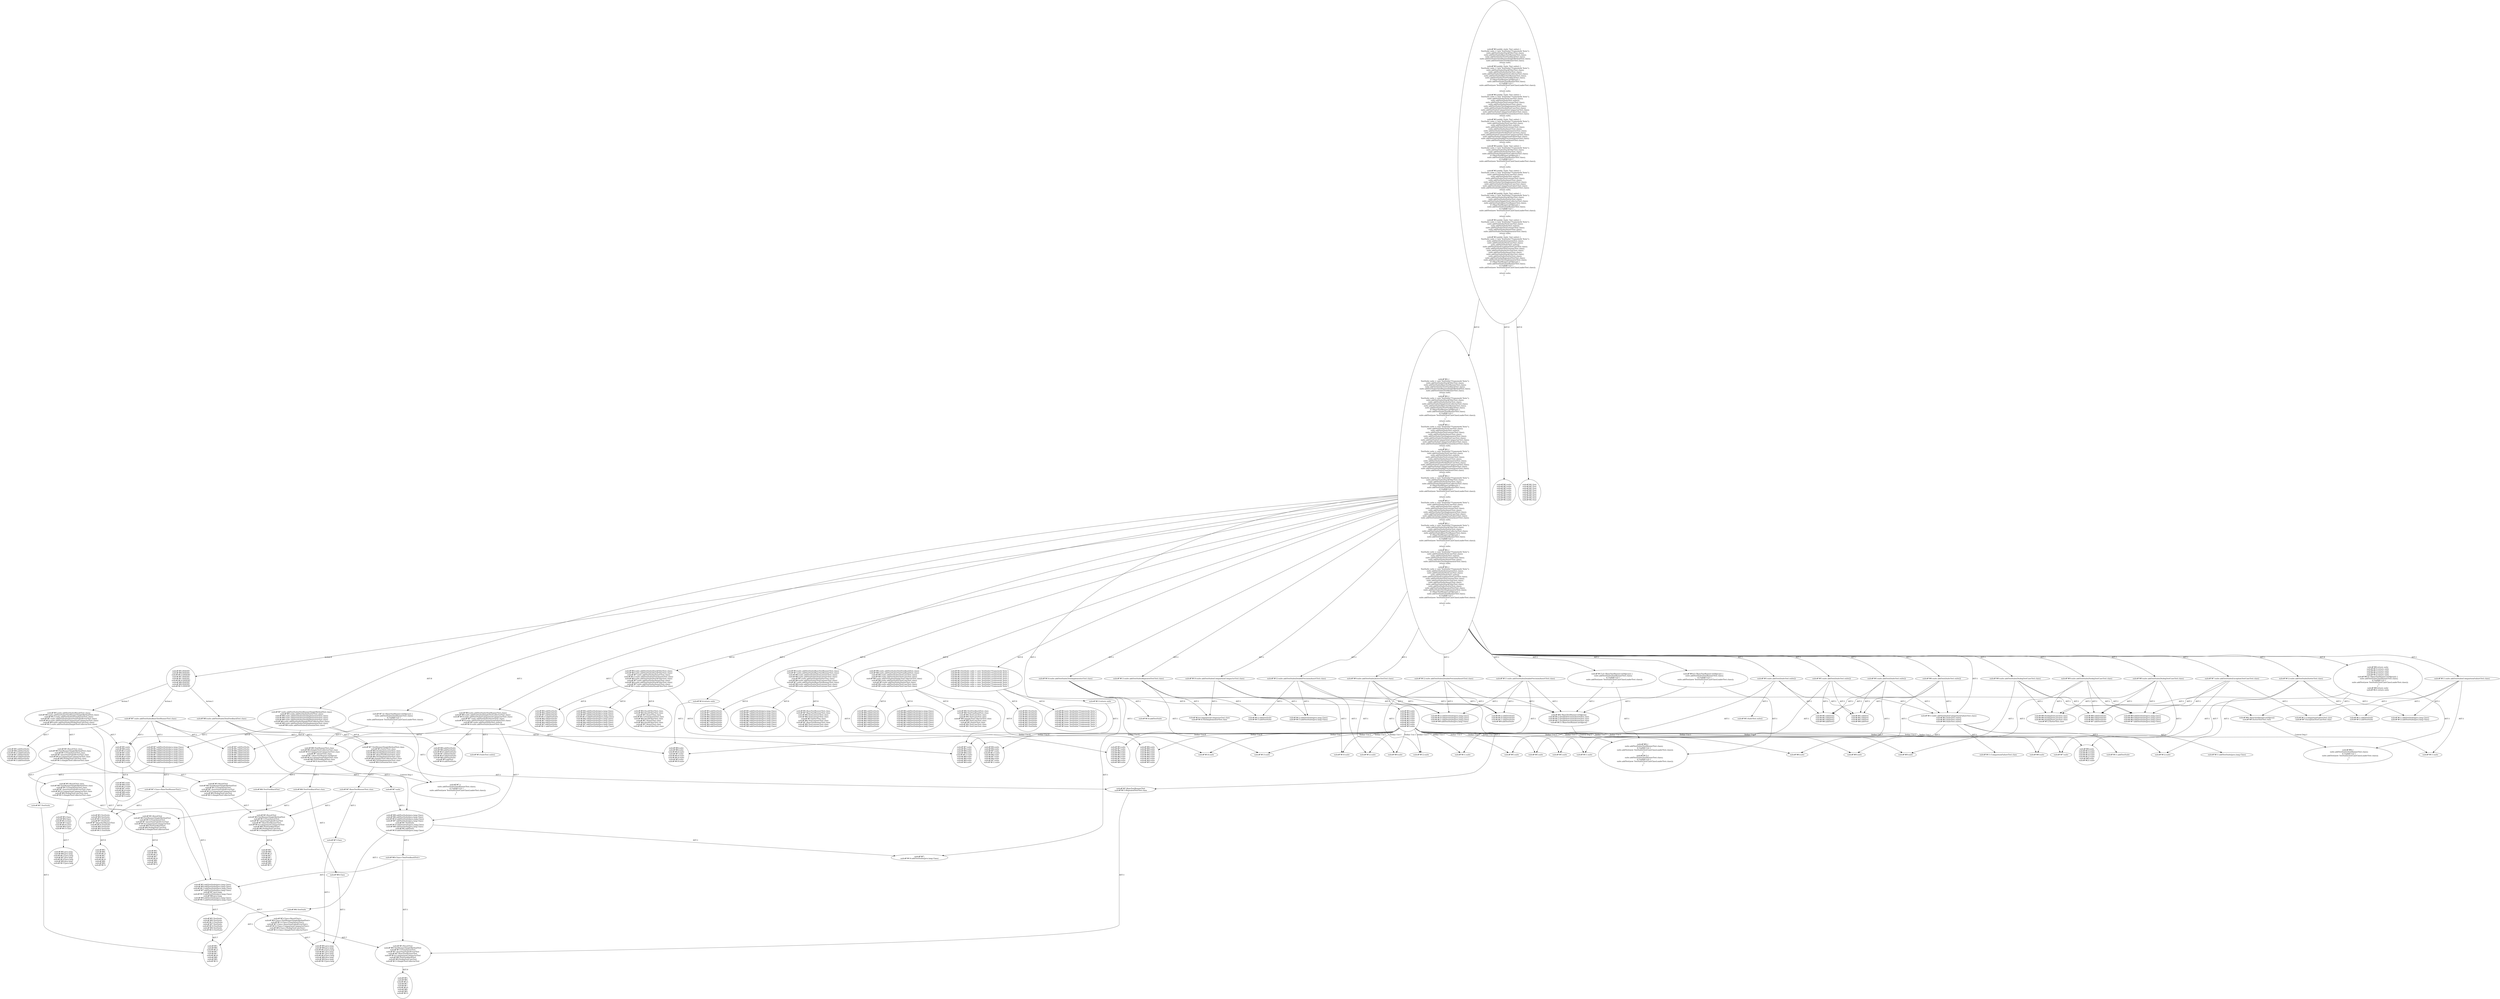digraph "Pattern" {
0 [label="suite#?#5:INSERT
suite#?#9:INSERT
suite#?#13:INSERT
suite#?#7:INSERT
suite#?#7:INSERT
suite#?#10:INSERT
suite#?#8:INSERT
suite#?#9:INSERT
suite#?#15:INSERT" shape=ellipse]
1 [label="suite#?#2:\{
    TestSuite suite = new TestSuite(\"Framework Tests\");
    suite.addTestSuite(StackFilterTest.class);
    suite.addTestSuite(BaseTestRunnerTest.class);
    suite.addTestSuite(TextFeedbackTest.class);
    suite.addTestSuite(TextRunnerSingleMethodTest.class);
    suite.addTestSuite(TextRunnerTest.class);
    return suite;
\}
suite#?#2:\{
    TestSuite suite = new TestSuite(\"Framework Tests\");
    suite.addTestSuite(StackFilterTest.class);
    suite.addTestSuite(SorterTest.class);
    suite.addTestSuite(SimpleTestCollectorTest.class);
    suite.addTestSuite(BaseTestRunnerTest.class);
    suite.addTestSuite(TextFeedbackTest.class);
    if (!BaseTestRunner.inVAJava()) \{
        suite.addTestSuite(TextRunnerTest.class);
        if (!isJDK11()) \{
            suite.addTest(new TestSuite(TestCaseClassLoaderTest.class));
        \}
    \}
    return suite;
\}
suite#?#2:\{
    TestSuite suite = new TestSuite(\"Framework Tests\");
    suite.addTestSuite(TestCaseTest.class);
    suite.addTest(SuiteTest.suite());
    suite.addTestSuite(TestListenerTest.class);
    suite.addTestSuite(AssertTest.class);
    suite.addTestSuite(TestImplementorTest.class);
    suite.addTestSuite(NoArgTestCaseTest.class);
    suite.addTestSuite(ComparisonCompactorTest.class);
    suite.addTestSuite(ComparisonFailureTest.class);
    suite.addTestSuite(DoublePrecisionAssertTest.class);
    return suite;
\}
suite#?#2:\{
    TestSuite suite = new TestSuite(\"Framework Tests\");
    suite.addTestSuite(TestCaseTest.class);
    suite.addTest(SuiteTest.suite());
    suite.addTestSuite(TestListenerTest.class);
    suite.addTestSuite(AssertTest.class);
    suite.addTestSuite(TestImplementorTest.class);
    suite.addTestSuite(NoArgTestCaseTest.class);
    suite.addTestSuite(ComparisonCompactorTest.class);
    suite.addTestSuite(ComparisonFailureTest.class);
    suite.addTestSuite(DoublePrecisionAssertTest.class);
    suite.addTestSuite(FloatAssertTest.class);
    return suite;
\}
suite#?#2:\{
    TestSuite suite = new TestSuite(\"Framework Tests\");
    suite.addTestSuite(StackFilterTest.class);
    suite.addTestSuite(SorterTest.class);
    suite.addTestSuite(SimpleTestCollectorTest.class);
    if (!BaseTestRunner.inVAJava()) \{
        suite.addTestSuite(TextRunnerTest.class);
        if (!isJDK11()) \{
            suite.addTest(new TestSuite(TestCaseClassLoaderTest.class));
        \}
    \}
    return suite;
\}
suite#?#2:\{
    TestSuite suite = new TestSuite(\"Framework Tests\");
    suite.addTestSuite(TestCaseTest.class);
    suite.addTest(SuiteTest.suite());
    suite.addTestSuite(TestListenerTest.class);
    suite.addTestSuite(AssertTest.class);
    suite.addTestSuite(TestImplementorTest.class);
    suite.addTestSuite(NoArgTestCaseTest.class);
    suite.addTestSuite(ComparisonFailureTest.class);
    suite.addTestSuite(DoublePrecisionAssertTest.class);
    return suite;
\}
suite#?#2:\{
    TestSuite suite = new TestSuite(\"Framework Tests\");
    suite.addTestSuite(StackFilterTest.class);
    suite.addTestSuite(SorterTest.class);
    suite.addTestSuite(SimpleTestCollectorTest.class);
    suite.addTestSuite(BaseTestRunnerTest.class);
    if (!BaseTestRunner.inVAJava()) \{
        suite.addTestSuite(TextRunnerTest.class);
        if (!isJDK11()) \{
            suite.addTest(new TestSuite(TestCaseClassLoaderTest.class));
        \}
    \}
    return suite;
\}
suite#?#2:\{
    TestSuite suite = new TestSuite(\"Framework Tests\");
    suite.addTestSuite(TestCaseTest.class);
    suite.addTest(SuiteTest.suite());
    suite.addTestSuite(TestListenerTest.class);
    suite.addTestSuite(AssertTest.class);
    suite.addTestSuite(TestImplementorTest.class);
    return suite;
\}
suite#?#2:\{
    TestSuite suite = new TestSuite(\"Framework Tests\");
    suite.addTestSuite(ExtensionTest.class);
    suite.addTestSuite(TestCaseTest.class);
    suite.addTest(SuiteTest.suite());
    suite.addTestSuite(ExceptionTestCaseTest.class);
    suite.addTestSuite(TestListenerTest.class);
    suite.addTestSuite(ActiveTestTest.class);
    suite.addTestSuite(AssertTest.class);
    suite.addTestSuite(StackFilterTest.class);
    suite.addTestSuite(SorterTest.class);
    suite.addTestSuite(RepeatedTestTest.class);
    suite.addTestSuite(TestImplementorTest.class);
    if (!BaseTestRunner.inVAJava()) \{
        suite.addTestSuite(TextRunnerTest.class);
        if (!isJDK11()) \{
            suite.addTest(new TestSuite(TestCaseClassLoaderTest.class));
        \}
    \}
    return suite;
\}" shape=ellipse]
2 [label="suite#?#2:public static Test suite() \{
    TestSuite suite = new TestSuite(\"Framework Tests\");
    suite.addTestSuite(StackFilterTest.class);
    suite.addTestSuite(BaseTestRunnerTest.class);
    suite.addTestSuite(TextFeedbackTest.class);
    suite.addTestSuite(TextRunnerSingleMethodTest.class);
    suite.addTestSuite(TextRunnerTest.class);
    return suite;
\}
suite#?#2:public static Test suite() \{
    TestSuite suite = new TestSuite(\"Framework Tests\");
    suite.addTestSuite(StackFilterTest.class);
    suite.addTestSuite(SorterTest.class);
    suite.addTestSuite(SimpleTestCollectorTest.class);
    suite.addTestSuite(BaseTestRunnerTest.class);
    suite.addTestSuite(TextFeedbackTest.class);
    if (!BaseTestRunner.inVAJava()) \{
        suite.addTestSuite(TextRunnerTest.class);
        if (!isJDK11()) \{
            suite.addTest(new TestSuite(TestCaseClassLoaderTest.class));
        \}
    \}
    return suite;
\}
suite#?#2:public static Test suite() \{
    TestSuite suite = new TestSuite(\"Framework Tests\");
    suite.addTestSuite(TestCaseTest.class);
    suite.addTest(SuiteTest.suite());
    suite.addTestSuite(TestListenerTest.class);
    suite.addTestSuite(AssertTest.class);
    suite.addTestSuite(TestImplementorTest.class);
    suite.addTestSuite(NoArgTestCaseTest.class);
    suite.addTestSuite(ComparisonCompactorTest.class);
    suite.addTestSuite(ComparisonFailureTest.class);
    suite.addTestSuite(DoublePrecisionAssertTest.class);
    return suite;
\}
suite#?#2:public static Test suite() \{
    TestSuite suite = new TestSuite(\"Framework Tests\");
    suite.addTestSuite(TestCaseTest.class);
    suite.addTest(SuiteTest.suite());
    suite.addTestSuite(TestListenerTest.class);
    suite.addTestSuite(AssertTest.class);
    suite.addTestSuite(TestImplementorTest.class);
    suite.addTestSuite(NoArgTestCaseTest.class);
    suite.addTestSuite(ComparisonCompactorTest.class);
    suite.addTestSuite(ComparisonFailureTest.class);
    suite.addTestSuite(DoublePrecisionAssertTest.class);
    suite.addTestSuite(FloatAssertTest.class);
    return suite;
\}
suite#?#2:public static Test suite() \{
    TestSuite suite = new TestSuite(\"Framework Tests\");
    suite.addTestSuite(StackFilterTest.class);
    suite.addTestSuite(SorterTest.class);
    suite.addTestSuite(SimpleTestCollectorTest.class);
    if (!BaseTestRunner.inVAJava()) \{
        suite.addTestSuite(TextRunnerTest.class);
        if (!isJDK11()) \{
            suite.addTest(new TestSuite(TestCaseClassLoaderTest.class));
        \}
    \}
    return suite;
\}
suite#?#2:public static Test suite() \{
    TestSuite suite = new TestSuite(\"Framework Tests\");
    suite.addTestSuite(TestCaseTest.class);
    suite.addTest(SuiteTest.suite());
    suite.addTestSuite(TestListenerTest.class);
    suite.addTestSuite(AssertTest.class);
    suite.addTestSuite(TestImplementorTest.class);
    suite.addTestSuite(NoArgTestCaseTest.class);
    suite.addTestSuite(ComparisonFailureTest.class);
    suite.addTestSuite(DoublePrecisionAssertTest.class);
    return suite;
\}
suite#?#2:public static Test suite() \{
    TestSuite suite = new TestSuite(\"Framework Tests\");
    suite.addTestSuite(StackFilterTest.class);
    suite.addTestSuite(SorterTest.class);
    suite.addTestSuite(SimpleTestCollectorTest.class);
    suite.addTestSuite(BaseTestRunnerTest.class);
    if (!BaseTestRunner.inVAJava()) \{
        suite.addTestSuite(TextRunnerTest.class);
        if (!isJDK11()) \{
            suite.addTest(new TestSuite(TestCaseClassLoaderTest.class));
        \}
    \}
    return suite;
\}
suite#?#2:public static Test suite() \{
    TestSuite suite = new TestSuite(\"Framework Tests\");
    suite.addTestSuite(TestCaseTest.class);
    suite.addTest(SuiteTest.suite());
    suite.addTestSuite(TestListenerTest.class);
    suite.addTestSuite(AssertTest.class);
    suite.addTestSuite(TestImplementorTest.class);
    return suite;
\}
suite#?#2:public static Test suite() \{
    TestSuite suite = new TestSuite(\"Framework Tests\");
    suite.addTestSuite(ExtensionTest.class);
    suite.addTestSuite(TestCaseTest.class);
    suite.addTest(SuiteTest.suite());
    suite.addTestSuite(ExceptionTestCaseTest.class);
    suite.addTestSuite(TestListenerTest.class);
    suite.addTestSuite(ActiveTestTest.class);
    suite.addTestSuite(AssertTest.class);
    suite.addTestSuite(StackFilterTest.class);
    suite.addTestSuite(SorterTest.class);
    suite.addTestSuite(RepeatedTestTest.class);
    suite.addTestSuite(TestImplementorTest.class);
    if (!BaseTestRunner.inVAJava()) \{
        suite.addTestSuite(TextRunnerTest.class);
        if (!isJDK11()) \{
            suite.addTest(new TestSuite(TestCaseClassLoaderTest.class));
        \}
    \}
    return suite;
\}" shape=ellipse]
3 [label="suite#?#2:suite
suite#?#2:suite
suite#?#2:suite
suite#?#2:suite
suite#?#2:suite
suite#?#2:suite
suite#?#2:suite
suite#?#2:suite
suite#?#2:suite" shape=ellipse]
4 [label="suite#?#2:Test
suite#?#2:Test
suite#?#2:Test
suite#?#2:Test
suite#?#2:Test
suite#?#2:Test
suite#?#2:Test
suite#?#2:Test
suite#?#2:Test" shape=ellipse]
5 [label="suite#?#3:TestSuite suite = new TestSuite(\"Framework Tests\")
suite#?#3:TestSuite suite = new TestSuite(\"Framework Tests\")
suite#?#3:TestSuite suite = new TestSuite(\"Framework Tests\")
suite#?#3:TestSuite suite = new TestSuite(\"Framework Tests\")
suite#?#3:TestSuite suite = new TestSuite(\"Framework Tests\")
suite#?#3:TestSuite suite = new TestSuite(\"Framework Tests\")
suite#?#3:TestSuite suite = new TestSuite(\"Framework Tests\")
suite#?#3:TestSuite suite = new TestSuite(\"Framework Tests\")
suite#?#3:TestSuite suite = new TestSuite(\"Framework Tests\")" shape=ellipse]
6 [label="suite#?#3:suite
suite#?#3:suite
suite#?#3:suite
suite#?#3:suite
suite#?#3:suite
suite#?#3:suite
suite#?#3:suite
suite#?#3:suite
suite#?#3:suite" shape=ellipse]
7 [label="suite#?#3:TestSuite
suite#?#3:TestSuite
suite#?#3:TestSuite
suite#?#3:TestSuite
suite#?#3:TestSuite
suite#?#3:TestSuite
suite#?#3:TestSuite
suite#?#3:TestSuite
suite#?#3:TestSuite" shape=ellipse]
8 [label="suite#?#3:new TestSuite(\"Framework Tests\")
suite#?#3:new TestSuite(\"Framework Tests\")
suite#?#3:new TestSuite(\"Framework Tests\")
suite#?#3:new TestSuite(\"Framework Tests\")
suite#?#3:new TestSuite(\"Framework Tests\")
suite#?#3:new TestSuite(\"Framework Tests\")
suite#?#3:new TestSuite(\"Framework Tests\")
suite#?#3:new TestSuite(\"Framework Tests\")
suite#?#3:new TestSuite(\"Framework Tests\")" shape=ellipse]
9 [label="suite#?#4:suite.addTestSuite(StackFilterTest.class)
suite#?#4:suite.addTestSuite(StackFilterTest.class)
suite#?#7:suite.addTestSuite(AssertTest.class)
suite#?#13:suite.addTestSuite(FloatAssertTest.class)
suite#?#4:suite.addTestSuite(StackFilterTest.class)
suite#?#7:suite.addTestSuite(AssertTest.class)
suite#?#4:suite.addTestSuite(StackFilterTest.class)
suite#?#7:suite.addTestSuite(AssertTest.class)
suite#?#11:suite.addTestSuite(StackFilterTest.class)" shape=ellipse]
10 [label="suite#?#4:addTestSuite
suite#?#4:addTestSuite
suite#?#7:addTestSuite
suite#?#13:addTestSuite
suite#?#4:addTestSuite
suite#?#7:addTestSuite
suite#?#4:addTestSuite
suite#?#7:addTestSuite
suite#?#11:addTestSuite" shape=ellipse]
11 [label="suite#?#4:suite
suite#?#4:suite
suite#?#7:suite
suite#?#13:suite
suite#?#4:suite
suite#?#7:suite
suite#?#4:suite
suite#?#7:suite
suite#?#11:suite" shape=ellipse]
12 [label="suite#?#4:addTestSuite(java.lang.Class)
suite#?#4:addTestSuite(java.lang.Class)
suite#?#7:addTestSuite(java.lang.Class)
suite#?#13:addTestSuite(java.lang.Class)
suite#?#4:addTestSuite(java.lang.Class)
suite#?#7:addTestSuite(java.lang.Class)
suite#?#4:addTestSuite(java.lang.Class)
suite#?#7:addTestSuite(java.lang.Class)
suite#?#11:addTestSuite(java.lang.Class)" shape=ellipse]
13 [label="suite#?#4:StackFilterTest.class
suite#?#4:StackFilterTest.class
suite#?#7:AssertTest.class
suite#?#13:FloatAssertTest.class
suite#?#4:StackFilterTest.class
suite#?#7:AssertTest.class
suite#?#4:StackFilterTest.class
suite#?#7:AssertTest.class
suite#?#11:StackFilterTest.class" shape=ellipse]
14 [label="suite#?#5:suite.addTestSuite(BaseTestRunnerTest.class)
suite#?#7:suite.addTestSuite(BaseTestRunnerTest.class)
suite#?#6:suite.addTestSuite(TestListenerTest.class)
suite#?#6:suite.addTestSuite(TestListenerTest.class)
suite#?#5:suite.addTestSuite(SorterTest.class)
suite#?#6:suite.addTestSuite(TestListenerTest.class)
suite#?#7:suite.addTestSuite(BaseTestRunnerTest.class)
suite#?#6:suite.addTestSuite(TestListenerTest.class)
suite#?#8:suite.addTestSuite(TestListenerTest.class)" shape=ellipse]
15 [label="suite#?#5:addTestSuite
suite#?#7:addTestSuite
suite#?#6:addTestSuite
suite#?#6:addTestSuite
suite#?#5:addTestSuite
suite#?#6:addTestSuite
suite#?#7:addTestSuite
suite#?#6:addTestSuite
suite#?#8:addTestSuite" shape=ellipse]
16 [label="suite#?#5:suite
suite#?#7:suite
suite#?#6:suite
suite#?#6:suite
suite#?#5:suite
suite#?#6:suite
suite#?#7:suite
suite#?#6:suite
suite#?#8:suite" shape=ellipse]
17 [label="suite#?#5:addTestSuite(java.lang.Class)
suite#?#7:addTestSuite(java.lang.Class)
suite#?#6:addTestSuite(java.lang.Class)
suite#?#6:addTestSuite(java.lang.Class)
suite#?#5:addTestSuite(java.lang.Class)
suite#?#6:addTestSuite(java.lang.Class)
suite#?#7:addTestSuite(java.lang.Class)
suite#?#6:addTestSuite(java.lang.Class)
suite#?#8:addTestSuite(java.lang.Class)" shape=ellipse]
18 [label="suite#?#5:BaseTestRunnerTest.class
suite#?#7:BaseTestRunnerTest.class
suite#?#6:TestListenerTest.class
suite#?#6:TestListenerTest.class
suite#?#5:SorterTest.class
suite#?#6:TestListenerTest.class
suite#?#7:BaseTestRunnerTest.class
suite#?#6:TestListenerTest.class
suite#?#8:TestListenerTest.class" shape=ellipse]
19 [label="suite#?#6:suite.addTestSuite(TextFeedbackTest.class)
suite#?#8:suite.addTestSuite(TextFeedbackTest.class)
suite#?#4:suite.addTestSuite(TestCaseTest.class)
suite#?#4:suite.addTestSuite(TestCaseTest.class)
suite#?#6:suite.addTestSuite(SimpleTestCollectorTest.class)
suite#?#4:suite.addTestSuite(TestCaseTest.class)
suite#?#5:suite.addTestSuite(SorterTest.class)
suite#?#4:suite.addTestSuite(TestCaseTest.class)
suite#?#5:suite.addTestSuite(TestCaseTest.class)" shape=ellipse]
20 [label="suite#?#6:addTestSuite
suite#?#8:addTestSuite
suite#?#4:addTestSuite
suite#?#4:addTestSuite
suite#?#6:addTestSuite
suite#?#4:addTestSuite
suite#?#5:addTestSuite
suite#?#4:addTestSuite
suite#?#5:addTestSuite" shape=ellipse]
21 [label="suite#?#6:suite
suite#?#8:suite
suite#?#4:suite
suite#?#4:suite
suite#?#6:suite
suite#?#4:suite
suite#?#5:suite
suite#?#4:suite
suite#?#5:suite" shape=ellipse]
22 [label="suite#?#6:addTestSuite(java.lang.Class)
suite#?#8:addTestSuite(java.lang.Class)
suite#?#4:addTestSuite(java.lang.Class)
suite#?#4:addTestSuite(java.lang.Class)
suite#?#6:addTestSuite(java.lang.Class)
suite#?#4:addTestSuite(java.lang.Class)
suite#?#5:addTestSuite(java.lang.Class)
suite#?#4:addTestSuite(java.lang.Class)
suite#?#5:addTestSuite(java.lang.Class)" shape=ellipse]
23 [label="suite#?#6:TextFeedbackTest.class
suite#?#8:TextFeedbackTest.class
suite#?#4:TestCaseTest.class
suite#?#4:TestCaseTest.class
suite#?#6:SimpleTestCollectorTest.class
suite#?#4:TestCaseTest.class
suite#?#5:SorterTest.class
suite#?#4:TestCaseTest.class
suite#?#5:TestCaseTest.class" shape=ellipse]
24 [label="suite#?#7:suite.addTestSuite(TextRunnerSingleMethodTest.class)
suite#?#5:suite.addTestSuite(SorterTest.class)
suite#?#8:suite.addTestSuite(TestImplementorTest.class)
suite#?#8:suite.addTestSuite(TestImplementorTest.class)
suite#?#8:suite.addTestSuite(TestImplementorTest.class)
suite#?#6:suite.addTestSuite(SimpleTestCollectorTest.class)
suite#?#8:suite.addTestSuite(TestImplementorTest.class)
suite#?#4:suite.addTestSuite(ExtensionTest.class)" shape=ellipse]
25 [label="suite#?#7:addTestSuite
suite#?#5:addTestSuite
suite#?#8:addTestSuite
suite#?#8:addTestSuite
suite#?#7:addTestSuite
suite#?#8:addTestSuite
suite#?#6:addTestSuite
suite#?#8:addTestSuite
suite#?#4:addTestSuite" shape=ellipse]
26 [label="suite#?#7:suite
suite#?#5:suite
suite#?#8:suite
suite#?#8:suite
suite#?#13:suite
suite#?#8:suite
suite#?#6:suite
suite#?#8:suite
suite#?#4:suite" shape=ellipse]
27 [label="suite#?#7:addTestSuite(java.lang.Class)
suite#?#5:addTestSuite(java.lang.Class)
suite#?#8:addTestSuite(java.lang.Class)
suite#?#8:addTestSuite(java.lang.Class)
suite#?#7:addTestSuite(java.lang.Class)
suite#?#8:addTestSuite(java.lang.Class)
suite#?#6:addTestSuite(java.lang.Class)
suite#?#8:addTestSuite(java.lang.Class)
suite#?#4:addTestSuite(java.lang.Class)" shape=ellipse]
28 [label="suite#?#7:TextRunnerSingleMethodTest.class
suite#?#5:SorterTest.class
suite#?#8:TestImplementorTest.class
suite#?#8:TestImplementorTest.class
suite#?#7:BaseTestRunnerTest.class
suite#?#8:TestImplementorTest.class
suite#?#6:SimpleTestCollectorTest.class
suite#?#8:TestImplementorTest.class
suite#?#4:ExtensionTest.class" shape=ellipse]
29 [label="suite#?#8:suite.addTestSuite(TextRunnerTest.class)
suite#?#6:suite.addTestSuite(SimpleTestCollectorTest.class)
suite#?#10:suite.addTestSuite(ComparisonCompactorTest.class)
suite#?#7:suite.addTestSuite(AssertTest.class)
suite#?#10:suite.addTestSuite(ComparisonFailureTest.class)
suite#?#5:suite.addTest(SuiteTest.suite())
suite#?#10:suite.addTestSuite(AssertTest.class)" shape=ellipse]
30 [label="suite#?#8:addTestSuite
suite#?#6:addTestSuite
suite#?#10:addTestSuite
suite#?#7:addTestSuite
suite#?#10:addTestSuite
suite#?#8:addTestSuite
suite#?#5:addTest
suite#?#10:addTestSuite" shape=ellipse]
31 [label="suite#?#8:suite
suite#?#6:suite
suite#?#10:suite
suite#?#7:suite
suite#?#10:suite
suite#?#14:suite
suite#?#5:suite
suite#?#10:suite" shape=ellipse]
32 [label="suite#?#8:addTestSuite(java.lang.Class)
suite#?#6:addTestSuite(java.lang.Class)
suite#?#10:addTestSuite(java.lang.Class)
suite#?#7:addTestSuite(java.lang.Class)
suite#?#7:TestSuite
suite#?#10:addTestSuite(java.lang.Class)
suite#?#8:addTestSuite(java.lang.Class)
suite#?#5:addTest()
suite#?#10:addTestSuite(java.lang.Class)" shape=ellipse]
33 [label="suite#?#8:TextRunnerTest.class
suite#?#6:SimpleTestCollectorTest.class
suite#?#10:ComparisonCompactorTest.class
suite#?#7:AssertTest.class
suite#?#7:!BaseTestRunner.inVAJava()
suite#?#10:ComparisonFailureTest.class
suite#?#8:TextFeedbackTest.class
suite#?#10:AssertTest.class" shape=ellipse]
34 [label="suite#?#9:return suite
suite#?#15:return suite
suite#?#13:return suite
suite#?#14:return suite
suite#?#12:return suite
suite#?#8:if (!BaseTestRunner.inVAJava()) \{
    suite.addTestSuite(TextRunnerTest.class);
    if (!isJDK11()) \{
        suite.addTest(new TestSuite(TestCaseClassLoaderTest.class));
    \}
\}
suite#?#9:return suite
suite#?#21:return suite" shape=ellipse]
35 [label="suite#?#9:suite
suite#?#15:suite
suite#?#13:suite
suite#?#14:suite
suite#?#12:suite
suite#?#9:suite
suite#?#21:suite" shape=ellipse]
36 [label="suite#?#5:suite.addTestSuite(ResultTest.class)
suite#?#9:suite.addTestSuite(TextRunnerSingleMethodTest.class)
suite#?#13:suite.addTestSuite(FloatAssertTest.class)
suite#?#7:suite.addTestSuite(AssertionFailedErrorTest.class)
suite#?#10:suite.addTestSuite(ComparisonCompactorTest.class)
suite#?#9:suite.addTestSuite(NoArgTestCaseTest.class)
suite#?#15:suite.addTestSuite(SimpleTestCollectorTest.class)" shape=ellipse]
37 [label="suite#?#5:addTestSuite
suite#?#9:addTestSuite
suite#?#13:addTestSuite
suite#?#7:addTestSuite
suite#?#10:addTestSuite
suite#?#9:addTestSuite
suite#?#15:addTestSuite" shape=ellipse]
38 [label="suite#?#5:suite
suite#?#9:suite
suite#?#13:suite
suite#?#7:suite
suite#?#7:suite
suite#?#10:suite
suite#?#8:suite
suite#?#9:suite
suite#?#15:suite" shape=ellipse]
39 [label="suite#?#5:suite
suite#?#9:suite
suite#?#13:suite
suite#?#7:suite
suite#?#10:suite
suite#?#8:suite
suite#?#9:suite
suite#?#15:suite" shape=ellipse]
40 [label="suite#?#5:TestSuite
suite#?#9:TestSuite
suite#?#13:TestSuite
suite#?#7:TestSuite
suite#?#7:BaseTestRunnerTest
suite#?#10:TestSuite
suite#?#8:TestSuite
suite#?#9:TestSuite
suite#?#15:TestSuite" shape=ellipse]
41 [label="suite#?#5:
suite#?#9:
suite#?#13:
suite#?#7:
suite#?#7:
suite#?#10:
suite#?#8:
suite#?#9:
suite#?#15:" shape=ellipse]
42 [label="suite#?#5:addTestSuite(java.lang.Class)
suite#?#9:addTestSuite(java.lang.Class)
suite#?#13:addTestSuite(java.lang.Class)
suite#?#7:addTestSuite(java.lang.Class)
suite#?#7:java.lang
suite#?#10:addTestSuite(java.lang.Class)
suite#?#8:java.lang
suite#?#9:addTestSuite(java.lang.Class)
suite#?#15:addTestSuite(java.lang.Class)" shape=ellipse]
43 [label="suite#?#5:TestSuite
suite#?#9:TestSuite
suite#?#13:TestSuite
suite#?#7:TestSuite
suite#?#10:TestSuite
suite#?#9:TestSuite
suite#?#15:TestSuite" shape=ellipse]
44 [label="suite#?#5:
suite#?#9:
suite#?#13:
suite#?#7:
suite#?#7:
suite#?#10:
suite#?#8:
suite#?#9:
suite#?#15:" shape=ellipse]
45 [label="suite#?#5:Class<ResultTest>
suite#?#9:Class<TextRunnerSingleMethodTest>
suite#?#13:Class<FloatAssertTest>
suite#?#7:Class<AssertionFailedErrorTest>
suite#?#10:Class<ComparisonCompactorTest>
suite#?#9:Class<NoArgTestCaseTest>
suite#?#15:Class<SimpleTestCollectorTest>" shape=ellipse]
46 [label="suite#?#5:java.lang
suite#?#9:java.lang
suite#?#13:java.lang
suite#?#7:java.lang
suite#?#7:java.lang
suite#?#10:java.lang
suite#?#8:java.lang
suite#?#9:java.lang
suite#?#15:java.lang" shape=ellipse]
47 [label="suite#?#5:ResultTest
suite#?#9:TextRunnerSingleMethodTest
suite#?#13:FloatAssertTest
suite#?#7:AssertionFailedErrorTest
suite#?#7:BaseTestRunnerTest
suite#?#10:ComparisonCompactorTest
suite#?#8:TextFeedbackTest
suite#?#9:NoArgTestCaseTest
suite#?#15:SimpleTestCollectorTest" shape=ellipse]
48 [label="suite#?#5:
suite#?#9:
suite#?#13:
suite#?#7:
suite#?#7:
suite#?#10:
suite#?#8:
suite#?#9:
suite#?#15:" shape=ellipse]
49 [label="suite#?#5:ResultTest.class
suite#?#9:TextRunnerSingleMethodTest.class
suite#?#13:FloatAssertTest.class
suite#?#7:AssertionFailedErrorTest.class
suite#?#10:ComparisonCompactorTest.class
suite#?#9:NoArgTestCaseTest.class
suite#?#15:SimpleTestCollectorTest.class" shape=ellipse]
50 [label="suite#?#5:ResultTest
suite#?#9:TextRunnerSingleMethodTest
suite#?#13:FloatAssertTest
suite#?#7:AssertionFailedErrorTest
suite#?#10:ComparisonCompactorTest
suite#?#9:NoArgTestCaseTest
suite#?#15:SimpleTestCollectorTest" shape=ellipse]
51 [label="suite#?#5:ResultTest
suite#?#9:TextRunnerSingleMethodTest
suite#?#13:FloatAssertTest
suite#?#7:AssertionFailedErrorTest
suite#?#7:BaseTestRunnerTest
suite#?#10:ComparisonCompactorTest
suite#?#8:TextFeedbackTest
suite#?#9:NoArgTestCaseTest
suite#?#15:SimpleTestCollectorTest" shape=ellipse]
52 [label="suite#?#5:
suite#?#9:
suite#?#13:
suite#?#7:
suite#?#7:
suite#?#10:
suite#?#8:
suite#?#9:
suite#?#15:" shape=ellipse]
53 [label="suite#?#5:ResultTest.class
suite#?#9:TextRunnerSingleMethodTest.class
suite#?#13:FloatAssertTest.class
suite#?#7:AssertionFailedErrorTest.class
suite#?#10:ComparisonCompactorTest.class
suite#?#9:NoArgTestCaseTest.class
suite#?#15:SimpleTestCollectorTest.class" shape=ellipse]
54 [label="suite#?#5:ResultTest
suite#?#9:TextRunnerSingleMethodTest
suite#?#13:FloatAssertTest
suite#?#7:AssertionFailedErrorTest
suite#?#10:ComparisonCompactorTest
suite#?#8:TextFeedbackTest
suite#?#9:NoArgTestCaseTest
suite#?#15:SimpleTestCollectorTest" shape=ellipse]
55 [label="suite#?#5:
suite#?#9:
suite#?#13:
suite#?#7:
suite#?#10:
suite#?#8:
suite#?#9:
suite#?#15:" shape=ellipse]
56 [label="suite#?#5:Class
suite#?#9:Class
suite#?#13:Class
suite#?#7:Class
suite#?#10:Class
suite#?#9:Class
suite#?#15:Class" shape=ellipse]
57 [label="suite#?#5:java.lang
suite#?#9:java.lang
suite#?#13:java.lang
suite#?#7:java.lang
suite#?#10:java.lang
suite#?#9:java.lang
suite#?#15:java.lang" shape=ellipse]
58 [label="suite#?#9:if (!BaseTestRunner.inVAJava()) \{
    suite.addTestSuite(TextRunnerTest.class);
    if (!isJDK11()) \{
        suite.addTest(new TestSuite(TestCaseClassLoaderTest.class));
    \}
\}" shape=ellipse]
59 [label="suite#?#9:!BaseTestRunner.inVAJava()
suite#?#12:DoublePrecisionAssertTest.class
suite#?#12:DoublePrecisionAssertTest.class
suite#?#11:DoublePrecisionAssertTest.class
suite#?#15:!BaseTestRunner.inVAJava()" shape=ellipse]
60 [label="suite#?#9:\{
    suite.addTestSuite(TextRunnerTest.class);
    if (!isJDK11()) \{
        suite.addTest(new TestSuite(TestCaseClassLoaderTest.class));
    \}
\}
suite#?#15:\{
    suite.addTestSuite(TextRunnerTest.class);
    if (!isJDK11()) \{
        suite.addTest(new TestSuite(TestCaseClassLoaderTest.class));
    \}
\}" shape=ellipse]
61 [label="suite#?#11:suite.addTestSuite(ComparisonFailureTest.class)
suite#?#5:SuiteTest.suite()
suite#?#5:SuiteTest.suite()
suite#?#6:SuiteTest.suite()" shape=ellipse]
62 [label="suite#?#5:suite.addTest(SuiteTest.suite())" shape=ellipse]
63 [label="suite#?#5:suite" shape=ellipse]
64 [label="suite#?#5:SuiteTest.suite()" shape=ellipse]
65 [label="suite#?#12:suite.addTestSuite(DoublePrecisionAssertTest.class)" shape=ellipse]
66 [label="suite#?#9:suite.addTestSuite(NoArgTestCaseTest.class)" shape=ellipse]
67 [label="suite#?#9:suite" shape=ellipse]
68 [label="suite#?#9:NoArgTestCaseTest.class
suite#?#9:NoArgTestCaseTest.class
suite#?#9:NoArgTestCaseTest.class
suite#?#12:SorterTest.class" shape=ellipse]
69 [label="suite#?#11:suite" shape=ellipse]
70 [label="suite#?#12:suite" shape=ellipse]
71 [label="suite#?#11:ComparisonFailureTest.class" shape=ellipse]
72 [label="suite#?#5:addTest
suite#?#5:addTest
suite#?#5:addTest
suite#?#6:addTest" shape=ellipse]
73 [label="suite#?#9:addTestSuite
suite#?#9:addTestSuite
suite#?#9:addTestSuite
suite#?#7:addTestSuite" shape=ellipse]
74 [label="suite#?#11:addTestSuite" shape=ellipse]
75 [label="suite#?#12:addTestSuite
suite#?#10:addTestSuite
suite#?#11:addTestSuite
suite#?#9:addTestSuite" shape=ellipse]
76 [label="suite#?#5:addTest()
suite#?#5:addTest()
suite#?#5:addTest()
suite#?#6:addTest()" shape=ellipse]
77 [label="suite#?#9:addTestSuite(java.lang.Class)
suite#?#9:addTestSuite(java.lang.Class)
suite#?#9:addTestSuite(java.lang.Class)
suite#?#7:addTestSuite(java.lang.Class)" shape=ellipse]
78 [label="suite#?#11:addTestSuite(java.lang.Class)" shape=ellipse]
79 [label="suite#?#12:addTestSuite(java.lang.Class)
suite#?#10:addTestSuite(java.lang.Class)
suite#?#11:addTestSuite(java.lang.Class)
suite#?#9:addTestSuite(java.lang.Class)" shape=ellipse]
80 [label="suite#?#10:suite" shape=ellipse]
81 [label="suite#?#5:suite" shape=ellipse]
82 [label="suite#?#5:suite.addTest(SuiteTest.suite())" shape=ellipse]
83 [label="suite#?#9:suite.addTestSuite(NoArgTestCaseTest.class)" shape=ellipse]
84 [label="suite#?#9:suite" shape=ellipse]
85 [label="suite#?#10:suite.addTestSuite(ComparisonCompactorTest.class)" shape=ellipse]
86 [label="suite#?#10:ComparisonCompactorTest.class
suite#?#14:TestImplementorTest.class" shape=ellipse]
87 [label="suite#?#12:suite.addTestSuite(DoublePrecisionAssertTest.class)" shape=ellipse]
88 [label="suite#?#11:suite.addTestSuite(ComparisonFailureTest.class)" shape=ellipse]
89 [label="suite#?#12:suite" shape=ellipse]
90 [label="suite#?#11:suite" shape=ellipse]
91 [label="suite#?#11:ComparisonFailureTest.class
suite#?#7:ExceptionTestCaseTest.class" shape=ellipse]
92 [label="suite#?#11:addTestSuite
suite#?#12:addTestSuite" shape=ellipse]
93 [label="suite#?#12:addTestSuite
suite#?#13:addTestSuite" shape=ellipse]
94 [label="suite#?#11:addTestSuite(java.lang.Class)
suite#?#12:addTestSuite(java.lang.Class)" shape=ellipse]
95 [label="suite#?#12:addTestSuite(java.lang.Class)
suite#?#13:addTestSuite(java.lang.Class)" shape=ellipse]
96 [label="suite#?#7:if (!BaseTestRunner.inVAJava()) \{
    suite.addTestSuite(TextRunnerTest.class);
    if (!isJDK11()) \{
        suite.addTest(new TestSuite(TestCaseClassLoaderTest.class));
    \}
\}" shape=ellipse]
97 [label="suite#?#7:\{
    suite.addTestSuite(TextRunnerTest.class);
    if (!isJDK11()) \{
        suite.addTest(new TestSuite(TestCaseClassLoaderTest.class));
    \}
\}" shape=ellipse]
98 [label="suite#?#13:return suite" shape=ellipse]
99 [label="suite#?#7:suite.addTestSuite(BaseTestRunnerTest.class)" shape=ellipse]
100 [label="suite#?#7:
suite#?#14:addTestSuite(java.lang.Class)" shape=ellipse]
101 [label="suite#?#7:BaseTestRunnerTest
suite#?#13:RepeatedTestTest.class" shape=ellipse]
102 [label="suite#?#7:suite" shape=ellipse]
103 [label="suite#?#7:TestSuite" shape=ellipse]
104 [label="suite#?#7:Class<BaseTestRunnerTest>" shape=ellipse]
105 [label="suite#?#7:Class" shape=ellipse]
106 [label="suite#?#7:BaseTestRunnerTest.class" shape=ellipse]
107 [label="suite#?#5:suite.addTest(SuiteTest.suite())" shape=ellipse]
108 [label="suite#?#5:suite" shape=ellipse]
109 [label="suite#?#9:suite.addTestSuite(NoArgTestCaseTest.class)" shape=ellipse]
110 [label="suite#?#9:suite" shape=ellipse]
111 [label="suite#?#11:suite.addTestSuite(DoublePrecisionAssertTest.class)" shape=ellipse]
112 [label="suite#?#11:suite" shape=ellipse]
113 [label="suite#?#8:!BaseTestRunner.inVAJava()
suite#?#9:ActiveTestTest.class" shape=ellipse]
114 [label="suite#?#8:\{
    suite.addTestSuite(TextRunnerTest.class);
    if (!isJDK11()) \{
        suite.addTest(new TestSuite(TestCaseClassLoaderTest.class));
    \}
\}" shape=ellipse]
115 [label="suite#?#14:return suite" shape=ellipse]
116 [label="suite#?#8:suite.addTestSuite(TextFeedbackTest.class)" shape=ellipse]
117 [label="suite#?#8:TextFeedbackTest" shape=ellipse]
118 [label="suite#?#8:TestSuite" shape=ellipse]
119 [label="suite#?#8:Class<TextFeedbackTest>" shape=ellipse]
120 [label="suite#?#8:Class" shape=ellipse]
121 [label="suite#?#8:TextFeedbackTest.class" shape=ellipse]
122 [label="suite#?#5:SuiteTest.suite()" shape=ellipse]
123 [label="suite#?#6:suite" shape=ellipse]
124 [label="suite#?#6:suite.addTest(SuiteTest.suite())" shape=ellipse]
125 [label="suite#?#15:if (!BaseTestRunner.inVAJava()) \{
    suite.addTestSuite(TextRunnerTest.class);
    if (!isJDK11()) \{
        suite.addTest(new TestSuite(TestCaseClassLoaderTest.class));
    \}
\}" shape=ellipse]
126 [label="suite#?#7:suite.addTestSuite(ExceptionTestCaseTest.class)" shape=ellipse]
127 [label="suite#?#7:suite" shape=ellipse]
128 [label="suite#?#9:suite.addTestSuite(ActiveTestTest.class)" shape=ellipse]
129 [label="suite#?#14:suite" shape=ellipse]
130 [label="suite#?#9:suite" shape=ellipse]
131 [label="suite#?#12:suite.addTestSuite(SorterTest.class)" shape=ellipse]
132 [label="suite#?#12:suite" shape=ellipse]
133 [label="suite#?#13:suite.addTestSuite(RepeatedTestTest.class)" shape=ellipse]
134 [label="suite#?#13:suite" shape=ellipse]
135 [label="suite#?#14:suite.addTestSuite(TestImplementorTest.class)" shape=ellipse]
136 [label="suite#?#14:addTestSuite" shape=ellipse]
0 -> 36 [label="Action:7"];
0 -> 99 [label="Action:1"];
0 -> 116 [label="Action:1"];
1 -> 0 [label="Action:9"];
1 -> 5 [label="AST:9"];
1 -> 9 [label="AST:9"];
1 -> 14 [label="AST:9"];
1 -> 19 [label="AST:9"];
1 -> 24 [label="AST:8"];
1 -> 29 [label="AST:7"];
1 -> 34 [label="AST:8"];
1 -> 58 [label="AST:1"];
1 -> 61 [label="AST:1"];
1 -> 62 [label="AST:1"];
1 -> 65 [label="AST:1"];
1 -> 66 [label="AST:1"];
1 -> 82 [label="AST:1"];
1 -> 83 [label="AST:1"];
1 -> 85 [label="AST:1"];
1 -> 87 [label="AST:1"];
1 -> 88 [label="AST:1"];
1 -> 96 [label="AST:1"];
1 -> 98 [label="AST:1"];
1 -> 107 [label="AST:1"];
1 -> 109 [label="AST:1"];
1 -> 111 [label="AST:1"];
1 -> 115 [label="AST:1"];
1 -> 124 [label="AST:1"];
1 -> 125 [label="AST:1"];
1 -> 126 [label="AST:1"];
1 -> 128 [label="AST:1"];
1 -> 131 [label="AST:1"];
1 -> 133 [label="AST:1"];
1 -> 135 [label="AST:1"];
2 -> 1 [label="AST:9"];
2 -> 3 [label="AST:9"];
2 -> 4 [label="AST:9"];
5 -> 6 [label="AST:9"];
5 -> 7 [label="AST:9"];
5 -> 8 [label="AST:9"];
6 -> 11 [label="Define Use:9"];
6 -> 16 [label="Define Use:9"];
6 -> 21 [label="Define Use:9"];
6 -> 26 [label="Define Use:9"];
6 -> 31 [label="Define Use:8"];
6 -> 35 [label="Define Use:7"];
6 -> 63 [label="Define Use:1"];
6 -> 67 [label="Define Use:1"];
6 -> 69 [label="Define Use:1"];
6 -> 70 [label="Define Use:1"];
6 -> 80 [label="Define Use:1"];
6 -> 81 [label="Define Use:1"];
6 -> 84 [label="Define Use:1"];
6 -> 89 [label="Define Use:1"];
6 -> 90 [label="Define Use:1"];
6 -> 108 [label="Define Use:1"];
6 -> 110 [label="Define Use:1"];
6 -> 112 [label="Define Use:1"];
6 -> 123 [label="Define Use:1"];
6 -> 127 [label="Define Use:1"];
6 -> 129 [label="Define Use:1"];
6 -> 130 [label="Define Use:1"];
6 -> 132 [label="Define Use:1"];
6 -> 134 [label="Define Use:1"];
9 -> 10 [label="AST:9"];
9 -> 11 [label="AST:9"];
9 -> 12 [label="AST:9"];
9 -> 13 [label="AST:9"];
14 -> 15 [label="AST:9"];
14 -> 16 [label="AST:9"];
14 -> 17 [label="AST:9"];
14 -> 18 [label="AST:9"];
19 -> 20 [label="AST:9"];
19 -> 21 [label="AST:9"];
19 -> 22 [label="AST:9"];
19 -> 23 [label="AST:9"];
24 -> 25 [label="AST:8"];
24 -> 26 [label="AST:8"];
24 -> 27 [label="AST:8"];
24 -> 28 [label="AST:8"];
27 -> 103 [label="AST:1"];
27 -> 104 [label="AST:1"];
28 -> 101 [label="AST:1"];
28 -> 106 [label="AST:1"];
29 -> 30 [label="AST:7"];
29 -> 31 [label="AST:7"];
29 -> 32 [label="AST:7"];
29 -> 33 [label="AST:6"];
29 -> 122 [label="AST:1"];
32 -> 100 [label="AST:1"];
32 -> 118 [label="AST:1"];
32 -> 119 [label="AST:1"];
33 -> 97 [label="Control Dep:1"];
33 -> 117 [label="AST:1"];
33 -> 121 [label="AST:1"];
34 -> 35 [label="AST:7"];
34 -> 113 [label="AST:1"];
34 -> 114 [label="AST:1"];
36 -> 37 [label="AST:7"];
36 -> 38 [label="AST:7"];
36 -> 42 [label="AST:7"];
36 -> 49 [label="AST:7"];
38 -> 39 [label="AST:8"];
38 -> 102 [label="AST:1"];
39 -> 40 [label="AST:8"];
40 -> 41 [label="AST:9"];
42 -> 43 [label="AST:7"];
42 -> 45 [label="AST:7"];
43 -> 44 [label="AST:7"];
45 -> 46 [label="AST:7"];
45 -> 47 [label="AST:7"];
47 -> 48 [label="AST:9"];
49 -> 50 [label="AST:7"];
49 -> 53 [label="AST:7"];
50 -> 51 [label="AST:7"];
51 -> 52 [label="AST:9"];
53 -> 54 [label="AST:7"];
53 -> 56 [label="AST:7"];
54 -> 55 [label="AST:8"];
56 -> 57 [label="AST:7"];
58 -> 59 [label="AST:1"];
58 -> 60 [label="AST:1"];
59 -> 60 [label="Control Dep:2"];
61 -> 74 [label="AST:1"];
61 -> 69 [label="AST:1"];
61 -> 78 [label="AST:1"];
61 -> 71 [label="AST:1"];
62 -> 72 [label="AST:1"];
62 -> 63 [label="AST:1"];
62 -> 76 [label="AST:1"];
62 -> 64 [label="AST:1"];
65 -> 75 [label="AST:1"];
65 -> 70 [label="AST:1"];
65 -> 79 [label="AST:1"];
65 -> 59 [label="AST:1"];
66 -> 73 [label="AST:1"];
66 -> 67 [label="AST:1"];
66 -> 77 [label="AST:1"];
66 -> 68 [label="AST:1"];
82 -> 81 [label="AST:1"];
82 -> 72 [label="AST:1"];
82 -> 76 [label="AST:1"];
82 -> 61 [label="AST:1"];
83 -> 73 [label="AST:1"];
83 -> 84 [label="AST:1"];
83 -> 77 [label="AST:1"];
83 -> 68 [label="AST:1"];
85 -> 80 [label="AST:1"];
85 -> 75 [label="AST:1"];
85 -> 79 [label="AST:1"];
85 -> 86 [label="AST:1"];
87 -> 93 [label="AST:1"];
87 -> 89 [label="AST:1"];
87 -> 95 [label="AST:1"];
87 -> 59 [label="AST:1"];
88 -> 92 [label="AST:1"];
88 -> 90 [label="AST:1"];
88 -> 94 [label="AST:1"];
88 -> 91 [label="AST:1"];
96 -> 33 [label="AST:1"];
96 -> 97 [label="AST:1"];
98 -> 26 [label="AST:1"];
99 -> 25 [label="AST:1"];
99 -> 38 [label="AST:1"];
99 -> 27 [label="AST:1"];
99 -> 28 [label="AST:1"];
101 -> 47 [label="AST:1"];
102 -> 32 [label="AST:1"];
103 -> 44 [label="AST:1"];
104 -> 42 [label="AST:1"];
104 -> 40 [label="AST:1"];
105 -> 46 [label="AST:1"];
106 -> 105 [label="AST:1"];
106 -> 51 [label="AST:1"];
107 -> 72 [label="AST:1"];
107 -> 108 [label="AST:1"];
107 -> 76 [label="AST:1"];
107 -> 61 [label="AST:1"];
109 -> 73 [label="AST:1"];
109 -> 110 [label="AST:1"];
109 -> 77 [label="AST:1"];
109 -> 68 [label="AST:1"];
111 -> 75 [label="AST:1"];
111 -> 112 [label="AST:1"];
111 -> 79 [label="AST:1"];
111 -> 59 [label="AST:1"];
113 -> 114 [label="Control Dep:1"];
115 -> 31 [label="AST:1"];
116 -> 30 [label="AST:1"];
116 -> 38 [label="AST:1"];
116 -> 32 [label="AST:1"];
116 -> 33 [label="AST:1"];
117 -> 51 [label="AST:1"];
118 -> 44 [label="AST:1"];
119 -> 42 [label="AST:1"];
119 -> 47 [label="AST:1"];
120 -> 46 [label="AST:1"];
121 -> 120 [label="AST:1"];
121 -> 54 [label="AST:1"];
124 -> 123 [label="AST:1"];
124 -> 72 [label="AST:1"];
124 -> 76 [label="AST:1"];
124 -> 61 [label="AST:1"];
125 -> 59 [label="AST:1"];
125 -> 60 [label="AST:1"];
126 -> 73 [label="AST:1"];
126 -> 127 [label="AST:1"];
126 -> 77 [label="AST:1"];
126 -> 91 [label="AST:1"];
128 -> 75 [label="AST:1"];
128 -> 130 [label="AST:1"];
128 -> 79 [label="AST:1"];
128 -> 113 [label="AST:1"];
131 -> 92 [label="AST:1"];
131 -> 132 [label="AST:1"];
131 -> 94 [label="AST:1"];
131 -> 68 [label="AST:1"];
133 -> 93 [label="AST:1"];
133 -> 134 [label="AST:1"];
133 -> 95 [label="AST:1"];
133 -> 101 [label="AST:1"];
135 -> 129 [label="AST:1"];
135 -> 136 [label="AST:1"];
135 -> 100 [label="AST:1"];
135 -> 86 [label="AST:1"];
}